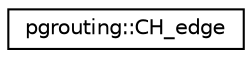 digraph "Graphical Class Hierarchy"
{
  edge [fontname="Helvetica",fontsize="10",labelfontname="Helvetica",labelfontsize="10"];
  node [fontname="Helvetica",fontsize="10",shape=record];
  rankdir="LR";
  Node1 [label="pgrouting::CH_edge",height=0.2,width=0.4,color="black", fillcolor="white", style="filled",URL="$classpgrouting_1_1CH__edge.html"];
}
